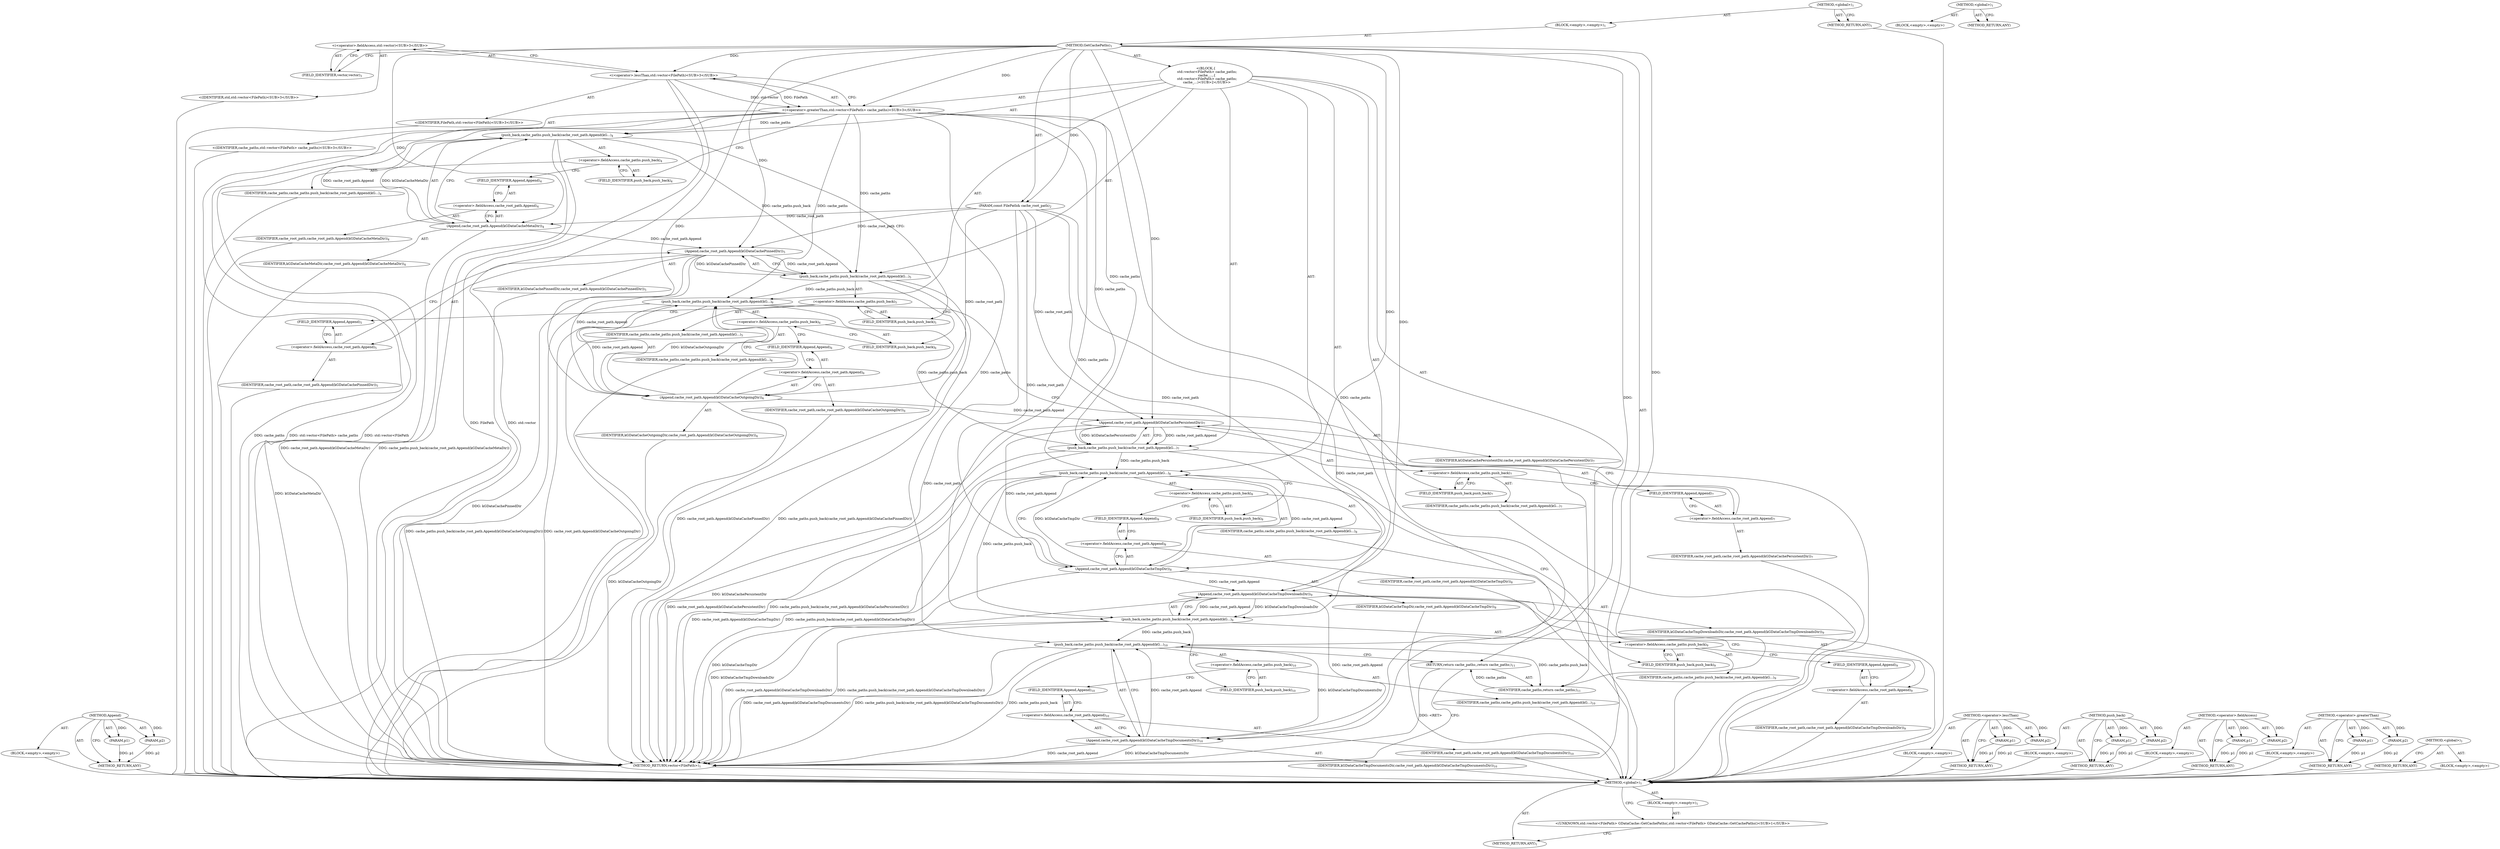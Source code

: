 digraph "&lt;global&gt;" {
vulnerable_122 [label=<(METHOD,Append)>];
vulnerable_123 [label=<(PARAM,p1)>];
vulnerable_124 [label=<(PARAM,p2)>];
vulnerable_125 [label=<(BLOCK,&lt;empty&gt;,&lt;empty&gt;)>];
vulnerable_126 [label=<(METHOD_RETURN,ANY)>];
vulnerable_6 [label=<(METHOD,&lt;global&gt;)<SUB>1</SUB>>];
vulnerable_7 [label=<(BLOCK,&lt;empty&gt;,&lt;empty&gt;)<SUB>1</SUB>>];
vulnerable_8 [label=<(METHOD,GetCachePaths)<SUB>1</SUB>>];
vulnerable_9 [label=<(PARAM,const FilePath&amp; cache_root_path)<SUB>2</SUB>>];
vulnerable_10 [label="<(BLOCK,{
  std::vector&lt;FilePath&gt; cache_paths;
  cache_...,{
  std::vector&lt;FilePath&gt; cache_paths;
  cache_...)<SUB>2</SUB>>"];
vulnerable_11 [label="<(&lt;operator&gt;.greaterThan,std::vector&lt;FilePath&gt; cache_paths)<SUB>3</SUB>>"];
vulnerable_12 [label="<(&lt;operator&gt;.lessThan,std::vector&lt;FilePath)<SUB>3</SUB>>"];
vulnerable_13 [label="<(&lt;operator&gt;.fieldAccess,std::vector)<SUB>3</SUB>>"];
vulnerable_14 [label="<(IDENTIFIER,std,std::vector&lt;FilePath)<SUB>3</SUB>>"];
vulnerable_15 [label=<(FIELD_IDENTIFIER,vector,vector)<SUB>3</SUB>>];
vulnerable_16 [label="<(IDENTIFIER,FilePath,std::vector&lt;FilePath)<SUB>3</SUB>>"];
vulnerable_17 [label="<(IDENTIFIER,cache_paths,std::vector&lt;FilePath&gt; cache_paths)<SUB>3</SUB>>"];
vulnerable_18 [label=<(push_back,cache_paths.push_back(cache_root_path.Append(kG...)<SUB>4</SUB>>];
vulnerable_19 [label=<(&lt;operator&gt;.fieldAccess,cache_paths.push_back)<SUB>4</SUB>>];
vulnerable_20 [label=<(IDENTIFIER,cache_paths,cache_paths.push_back(cache_root_path.Append(kG...)<SUB>4</SUB>>];
vulnerable_21 [label=<(FIELD_IDENTIFIER,push_back,push_back)<SUB>4</SUB>>];
vulnerable_22 [label=<(Append,cache_root_path.Append(kGDataCacheMetaDir))<SUB>4</SUB>>];
vulnerable_23 [label=<(&lt;operator&gt;.fieldAccess,cache_root_path.Append)<SUB>4</SUB>>];
vulnerable_24 [label=<(IDENTIFIER,cache_root_path,cache_root_path.Append(kGDataCacheMetaDir))<SUB>4</SUB>>];
vulnerable_25 [label=<(FIELD_IDENTIFIER,Append,Append)<SUB>4</SUB>>];
vulnerable_26 [label=<(IDENTIFIER,kGDataCacheMetaDir,cache_root_path.Append(kGDataCacheMetaDir))<SUB>4</SUB>>];
vulnerable_27 [label=<(push_back,cache_paths.push_back(cache_root_path.Append(kG...)<SUB>5</SUB>>];
vulnerable_28 [label=<(&lt;operator&gt;.fieldAccess,cache_paths.push_back)<SUB>5</SUB>>];
vulnerable_29 [label=<(IDENTIFIER,cache_paths,cache_paths.push_back(cache_root_path.Append(kG...)<SUB>5</SUB>>];
vulnerable_30 [label=<(FIELD_IDENTIFIER,push_back,push_back)<SUB>5</SUB>>];
vulnerable_31 [label=<(Append,cache_root_path.Append(kGDataCachePinnedDir))<SUB>5</SUB>>];
vulnerable_32 [label=<(&lt;operator&gt;.fieldAccess,cache_root_path.Append)<SUB>5</SUB>>];
vulnerable_33 [label=<(IDENTIFIER,cache_root_path,cache_root_path.Append(kGDataCachePinnedDir))<SUB>5</SUB>>];
vulnerable_34 [label=<(FIELD_IDENTIFIER,Append,Append)<SUB>5</SUB>>];
vulnerable_35 [label=<(IDENTIFIER,kGDataCachePinnedDir,cache_root_path.Append(kGDataCachePinnedDir))<SUB>5</SUB>>];
vulnerable_36 [label=<(push_back,cache_paths.push_back(cache_root_path.Append(kG...)<SUB>6</SUB>>];
vulnerable_37 [label=<(&lt;operator&gt;.fieldAccess,cache_paths.push_back)<SUB>6</SUB>>];
vulnerable_38 [label=<(IDENTIFIER,cache_paths,cache_paths.push_back(cache_root_path.Append(kG...)<SUB>6</SUB>>];
vulnerable_39 [label=<(FIELD_IDENTIFIER,push_back,push_back)<SUB>6</SUB>>];
vulnerable_40 [label=<(Append,cache_root_path.Append(kGDataCacheOutgoingDir))<SUB>6</SUB>>];
vulnerable_41 [label=<(&lt;operator&gt;.fieldAccess,cache_root_path.Append)<SUB>6</SUB>>];
vulnerable_42 [label=<(IDENTIFIER,cache_root_path,cache_root_path.Append(kGDataCacheOutgoingDir))<SUB>6</SUB>>];
vulnerable_43 [label=<(FIELD_IDENTIFIER,Append,Append)<SUB>6</SUB>>];
vulnerable_44 [label=<(IDENTIFIER,kGDataCacheOutgoingDir,cache_root_path.Append(kGDataCacheOutgoingDir))<SUB>6</SUB>>];
vulnerable_45 [label=<(push_back,cache_paths.push_back(cache_root_path.Append(kG...)<SUB>7</SUB>>];
vulnerable_46 [label=<(&lt;operator&gt;.fieldAccess,cache_paths.push_back)<SUB>7</SUB>>];
vulnerable_47 [label=<(IDENTIFIER,cache_paths,cache_paths.push_back(cache_root_path.Append(kG...)<SUB>7</SUB>>];
vulnerable_48 [label=<(FIELD_IDENTIFIER,push_back,push_back)<SUB>7</SUB>>];
vulnerable_49 [label=<(Append,cache_root_path.Append(kGDataCachePersistentDir))<SUB>7</SUB>>];
vulnerable_50 [label=<(&lt;operator&gt;.fieldAccess,cache_root_path.Append)<SUB>7</SUB>>];
vulnerable_51 [label=<(IDENTIFIER,cache_root_path,cache_root_path.Append(kGDataCachePersistentDir))<SUB>7</SUB>>];
vulnerable_52 [label=<(FIELD_IDENTIFIER,Append,Append)<SUB>7</SUB>>];
vulnerable_53 [label=<(IDENTIFIER,kGDataCachePersistentDir,cache_root_path.Append(kGDataCachePersistentDir))<SUB>7</SUB>>];
vulnerable_54 [label=<(push_back,cache_paths.push_back(cache_root_path.Append(kG...)<SUB>8</SUB>>];
vulnerable_55 [label=<(&lt;operator&gt;.fieldAccess,cache_paths.push_back)<SUB>8</SUB>>];
vulnerable_56 [label=<(IDENTIFIER,cache_paths,cache_paths.push_back(cache_root_path.Append(kG...)<SUB>8</SUB>>];
vulnerable_57 [label=<(FIELD_IDENTIFIER,push_back,push_back)<SUB>8</SUB>>];
vulnerable_58 [label=<(Append,cache_root_path.Append(kGDataCacheTmpDir))<SUB>8</SUB>>];
vulnerable_59 [label=<(&lt;operator&gt;.fieldAccess,cache_root_path.Append)<SUB>8</SUB>>];
vulnerable_60 [label=<(IDENTIFIER,cache_root_path,cache_root_path.Append(kGDataCacheTmpDir))<SUB>8</SUB>>];
vulnerable_61 [label=<(FIELD_IDENTIFIER,Append,Append)<SUB>8</SUB>>];
vulnerable_62 [label=<(IDENTIFIER,kGDataCacheTmpDir,cache_root_path.Append(kGDataCacheTmpDir))<SUB>8</SUB>>];
vulnerable_63 [label=<(push_back,cache_paths.push_back(cache_root_path.Append(kG...)<SUB>9</SUB>>];
vulnerable_64 [label=<(&lt;operator&gt;.fieldAccess,cache_paths.push_back)<SUB>9</SUB>>];
vulnerable_65 [label=<(IDENTIFIER,cache_paths,cache_paths.push_back(cache_root_path.Append(kG...)<SUB>9</SUB>>];
vulnerable_66 [label=<(FIELD_IDENTIFIER,push_back,push_back)<SUB>9</SUB>>];
vulnerable_67 [label=<(Append,cache_root_path.Append(kGDataCacheTmpDownloadsDir))<SUB>9</SUB>>];
vulnerable_68 [label=<(&lt;operator&gt;.fieldAccess,cache_root_path.Append)<SUB>9</SUB>>];
vulnerable_69 [label=<(IDENTIFIER,cache_root_path,cache_root_path.Append(kGDataCacheTmpDownloadsDir))<SUB>9</SUB>>];
vulnerable_70 [label=<(FIELD_IDENTIFIER,Append,Append)<SUB>9</SUB>>];
vulnerable_71 [label=<(IDENTIFIER,kGDataCacheTmpDownloadsDir,cache_root_path.Append(kGDataCacheTmpDownloadsDir))<SUB>9</SUB>>];
vulnerable_72 [label=<(push_back,cache_paths.push_back(cache_root_path.Append(kG...)<SUB>10</SUB>>];
vulnerable_73 [label=<(&lt;operator&gt;.fieldAccess,cache_paths.push_back)<SUB>10</SUB>>];
vulnerable_74 [label=<(IDENTIFIER,cache_paths,cache_paths.push_back(cache_root_path.Append(kG...)<SUB>10</SUB>>];
vulnerable_75 [label=<(FIELD_IDENTIFIER,push_back,push_back)<SUB>10</SUB>>];
vulnerable_76 [label=<(Append,cache_root_path.Append(kGDataCacheTmpDocumentsDir))<SUB>10</SUB>>];
vulnerable_77 [label=<(&lt;operator&gt;.fieldAccess,cache_root_path.Append)<SUB>10</SUB>>];
vulnerable_78 [label=<(IDENTIFIER,cache_root_path,cache_root_path.Append(kGDataCacheTmpDocumentsDir))<SUB>10</SUB>>];
vulnerable_79 [label=<(FIELD_IDENTIFIER,Append,Append)<SUB>10</SUB>>];
vulnerable_80 [label=<(IDENTIFIER,kGDataCacheTmpDocumentsDir,cache_root_path.Append(kGDataCacheTmpDocumentsDir))<SUB>10</SUB>>];
vulnerable_81 [label=<(RETURN,return cache_paths;,return cache_paths;)<SUB>11</SUB>>];
vulnerable_82 [label=<(IDENTIFIER,cache_paths,return cache_paths;)<SUB>11</SUB>>];
vulnerable_83 [label=<(METHOD_RETURN,vector&lt;FilePath&gt;)<SUB>1</SUB>>];
vulnerable_85 [label=<(METHOD_RETURN,ANY)<SUB>1</SUB>>];
vulnerable_107 [label=<(METHOD,&lt;operator&gt;.lessThan)>];
vulnerable_108 [label=<(PARAM,p1)>];
vulnerable_109 [label=<(PARAM,p2)>];
vulnerable_110 [label=<(BLOCK,&lt;empty&gt;,&lt;empty&gt;)>];
vulnerable_111 [label=<(METHOD_RETURN,ANY)>];
vulnerable_117 [label=<(METHOD,push_back)>];
vulnerable_118 [label=<(PARAM,p1)>];
vulnerable_119 [label=<(PARAM,p2)>];
vulnerable_120 [label=<(BLOCK,&lt;empty&gt;,&lt;empty&gt;)>];
vulnerable_121 [label=<(METHOD_RETURN,ANY)>];
vulnerable_112 [label=<(METHOD,&lt;operator&gt;.fieldAccess)>];
vulnerable_113 [label=<(PARAM,p1)>];
vulnerable_114 [label=<(PARAM,p2)>];
vulnerable_115 [label=<(BLOCK,&lt;empty&gt;,&lt;empty&gt;)>];
vulnerable_116 [label=<(METHOD_RETURN,ANY)>];
vulnerable_102 [label=<(METHOD,&lt;operator&gt;.greaterThan)>];
vulnerable_103 [label=<(PARAM,p1)>];
vulnerable_104 [label=<(PARAM,p2)>];
vulnerable_105 [label=<(BLOCK,&lt;empty&gt;,&lt;empty&gt;)>];
vulnerable_106 [label=<(METHOD_RETURN,ANY)>];
vulnerable_96 [label=<(METHOD,&lt;global&gt;)<SUB>1</SUB>>];
vulnerable_97 [label=<(BLOCK,&lt;empty&gt;,&lt;empty&gt;)>];
vulnerable_98 [label=<(METHOD_RETURN,ANY)>];
fixed_6 [label=<(METHOD,&lt;global&gt;)<SUB>1</SUB>>];
fixed_7 [label=<(BLOCK,&lt;empty&gt;,&lt;empty&gt;)<SUB>1</SUB>>];
fixed_8 [label="<(UNKNOWN,std::vector&lt;FilePath&gt; GDataCache::GetCachePaths(,std::vector&lt;FilePath&gt; GDataCache::GetCachePaths()<SUB>1</SUB>>"];
fixed_9 [label=<(METHOD_RETURN,ANY)<SUB>1</SUB>>];
fixed_14 [label=<(METHOD,&lt;global&gt;)<SUB>1</SUB>>];
fixed_15 [label=<(BLOCK,&lt;empty&gt;,&lt;empty&gt;)>];
fixed_16 [label=<(METHOD_RETURN,ANY)>];
vulnerable_122 -> vulnerable_123  [key=0, label="AST: "];
vulnerable_122 -> vulnerable_123  [key=1, label="DDG: "];
vulnerable_122 -> vulnerable_125  [key=0, label="AST: "];
vulnerable_122 -> vulnerable_124  [key=0, label="AST: "];
vulnerable_122 -> vulnerable_124  [key=1, label="DDG: "];
vulnerable_122 -> vulnerable_126  [key=0, label="AST: "];
vulnerable_122 -> vulnerable_126  [key=1, label="CFG: "];
vulnerable_123 -> vulnerable_126  [key=0, label="DDG: p1"];
vulnerable_124 -> vulnerable_126  [key=0, label="DDG: p2"];
vulnerable_125 -> fixed_6  [key=0];
vulnerable_126 -> fixed_6  [key=0];
vulnerable_6 -> vulnerable_7  [key=0, label="AST: "];
vulnerable_6 -> vulnerable_85  [key=0, label="AST: "];
vulnerable_6 -> vulnerable_85  [key=1, label="CFG: "];
vulnerable_7 -> vulnerable_8  [key=0, label="AST: "];
vulnerable_8 -> vulnerable_9  [key=0, label="AST: "];
vulnerable_8 -> vulnerable_9  [key=1, label="DDG: "];
vulnerable_8 -> vulnerable_10  [key=0, label="AST: "];
vulnerable_8 -> vulnerable_83  [key=0, label="AST: "];
vulnerable_8 -> vulnerable_15  [key=0, label="CFG: "];
vulnerable_8 -> vulnerable_11  [key=0, label="DDG: "];
vulnerable_8 -> vulnerable_82  [key=0, label="DDG: "];
vulnerable_8 -> vulnerable_12  [key=0, label="DDG: "];
vulnerable_8 -> vulnerable_22  [key=0, label="DDG: "];
vulnerable_8 -> vulnerable_31  [key=0, label="DDG: "];
vulnerable_8 -> vulnerable_40  [key=0, label="DDG: "];
vulnerable_8 -> vulnerable_49  [key=0, label="DDG: "];
vulnerable_8 -> vulnerable_58  [key=0, label="DDG: "];
vulnerable_8 -> vulnerable_67  [key=0, label="DDG: "];
vulnerable_8 -> vulnerable_76  [key=0, label="DDG: "];
vulnerable_9 -> vulnerable_83  [key=0, label="DDG: cache_root_path"];
vulnerable_9 -> vulnerable_22  [key=0, label="DDG: cache_root_path"];
vulnerable_9 -> vulnerable_31  [key=0, label="DDG: cache_root_path"];
vulnerable_9 -> vulnerable_40  [key=0, label="DDG: cache_root_path"];
vulnerable_9 -> vulnerable_49  [key=0, label="DDG: cache_root_path"];
vulnerable_9 -> vulnerable_58  [key=0, label="DDG: cache_root_path"];
vulnerable_9 -> vulnerable_67  [key=0, label="DDG: cache_root_path"];
vulnerable_9 -> vulnerable_76  [key=0, label="DDG: cache_root_path"];
vulnerable_10 -> vulnerable_11  [key=0, label="AST: "];
vulnerable_10 -> vulnerable_18  [key=0, label="AST: "];
vulnerable_10 -> vulnerable_27  [key=0, label="AST: "];
vulnerable_10 -> vulnerable_36  [key=0, label="AST: "];
vulnerable_10 -> vulnerable_45  [key=0, label="AST: "];
vulnerable_10 -> vulnerable_54  [key=0, label="AST: "];
vulnerable_10 -> vulnerable_63  [key=0, label="AST: "];
vulnerable_10 -> vulnerable_72  [key=0, label="AST: "];
vulnerable_10 -> vulnerable_81  [key=0, label="AST: "];
vulnerable_11 -> vulnerable_12  [key=0, label="AST: "];
vulnerable_11 -> vulnerable_17  [key=0, label="AST: "];
vulnerable_11 -> vulnerable_21  [key=0, label="CFG: "];
vulnerable_11 -> vulnerable_83  [key=0, label="DDG: std::vector&lt;FilePath"];
vulnerable_11 -> vulnerable_83  [key=1, label="DDG: cache_paths"];
vulnerable_11 -> vulnerable_83  [key=2, label="DDG: std::vector&lt;FilePath&gt; cache_paths"];
vulnerable_11 -> vulnerable_18  [key=0, label="DDG: cache_paths"];
vulnerable_11 -> vulnerable_27  [key=0, label="DDG: cache_paths"];
vulnerable_11 -> vulnerable_36  [key=0, label="DDG: cache_paths"];
vulnerable_11 -> vulnerable_45  [key=0, label="DDG: cache_paths"];
vulnerable_11 -> vulnerable_54  [key=0, label="DDG: cache_paths"];
vulnerable_11 -> vulnerable_63  [key=0, label="DDG: cache_paths"];
vulnerable_11 -> vulnerable_72  [key=0, label="DDG: cache_paths"];
vulnerable_11 -> vulnerable_82  [key=0, label="DDG: cache_paths"];
vulnerable_12 -> vulnerable_13  [key=0, label="AST: "];
vulnerable_12 -> vulnerable_16  [key=0, label="AST: "];
vulnerable_12 -> vulnerable_11  [key=0, label="CFG: "];
vulnerable_12 -> vulnerable_11  [key=1, label="DDG: std::vector"];
vulnerable_12 -> vulnerable_11  [key=2, label="DDG: FilePath"];
vulnerable_12 -> vulnerable_83  [key=0, label="DDG: std::vector"];
vulnerable_12 -> vulnerable_83  [key=1, label="DDG: FilePath"];
vulnerable_13 -> vulnerable_14  [key=0, label="AST: "];
vulnerable_13 -> vulnerable_15  [key=0, label="AST: "];
vulnerable_13 -> vulnerable_12  [key=0, label="CFG: "];
vulnerable_14 -> fixed_6  [key=0];
vulnerable_15 -> vulnerable_13  [key=0, label="CFG: "];
vulnerable_16 -> fixed_6  [key=0];
vulnerable_17 -> fixed_6  [key=0];
vulnerable_18 -> vulnerable_19  [key=0, label="AST: "];
vulnerable_18 -> vulnerable_22  [key=0, label="AST: "];
vulnerable_18 -> vulnerable_30  [key=0, label="CFG: "];
vulnerable_18 -> vulnerable_83  [key=0, label="DDG: cache_root_path.Append(kGDataCacheMetaDir)"];
vulnerable_18 -> vulnerable_83  [key=1, label="DDG: cache_paths.push_back(cache_root_path.Append(kGDataCacheMetaDir))"];
vulnerable_18 -> vulnerable_27  [key=0, label="DDG: cache_paths.push_back"];
vulnerable_19 -> vulnerable_20  [key=0, label="AST: "];
vulnerable_19 -> vulnerable_21  [key=0, label="AST: "];
vulnerable_19 -> vulnerable_25  [key=0, label="CFG: "];
vulnerable_20 -> fixed_6  [key=0];
vulnerable_21 -> vulnerable_19  [key=0, label="CFG: "];
vulnerable_22 -> vulnerable_23  [key=0, label="AST: "];
vulnerable_22 -> vulnerable_26  [key=0, label="AST: "];
vulnerable_22 -> vulnerable_18  [key=0, label="CFG: "];
vulnerable_22 -> vulnerable_18  [key=1, label="DDG: cache_root_path.Append"];
vulnerable_22 -> vulnerable_18  [key=2, label="DDG: kGDataCacheMetaDir"];
vulnerable_22 -> vulnerable_83  [key=0, label="DDG: kGDataCacheMetaDir"];
vulnerable_22 -> vulnerable_31  [key=0, label="DDG: cache_root_path.Append"];
vulnerable_23 -> vulnerable_24  [key=0, label="AST: "];
vulnerable_23 -> vulnerable_25  [key=0, label="AST: "];
vulnerable_23 -> vulnerable_22  [key=0, label="CFG: "];
vulnerable_24 -> fixed_6  [key=0];
vulnerable_25 -> vulnerable_23  [key=0, label="CFG: "];
vulnerable_26 -> fixed_6  [key=0];
vulnerable_27 -> vulnerable_28  [key=0, label="AST: "];
vulnerable_27 -> vulnerable_31  [key=0, label="AST: "];
vulnerable_27 -> vulnerable_39  [key=0, label="CFG: "];
vulnerable_27 -> vulnerable_83  [key=0, label="DDG: cache_root_path.Append(kGDataCachePinnedDir)"];
vulnerable_27 -> vulnerable_83  [key=1, label="DDG: cache_paths.push_back(cache_root_path.Append(kGDataCachePinnedDir))"];
vulnerable_27 -> vulnerable_36  [key=0, label="DDG: cache_paths.push_back"];
vulnerable_28 -> vulnerable_29  [key=0, label="AST: "];
vulnerable_28 -> vulnerable_30  [key=0, label="AST: "];
vulnerable_28 -> vulnerable_34  [key=0, label="CFG: "];
vulnerable_29 -> fixed_6  [key=0];
vulnerable_30 -> vulnerable_28  [key=0, label="CFG: "];
vulnerable_31 -> vulnerable_32  [key=0, label="AST: "];
vulnerable_31 -> vulnerable_35  [key=0, label="AST: "];
vulnerable_31 -> vulnerable_27  [key=0, label="CFG: "];
vulnerable_31 -> vulnerable_27  [key=1, label="DDG: cache_root_path.Append"];
vulnerable_31 -> vulnerable_27  [key=2, label="DDG: kGDataCachePinnedDir"];
vulnerable_31 -> vulnerable_83  [key=0, label="DDG: kGDataCachePinnedDir"];
vulnerable_31 -> vulnerable_40  [key=0, label="DDG: cache_root_path.Append"];
vulnerable_32 -> vulnerable_33  [key=0, label="AST: "];
vulnerable_32 -> vulnerable_34  [key=0, label="AST: "];
vulnerable_32 -> vulnerable_31  [key=0, label="CFG: "];
vulnerable_33 -> fixed_6  [key=0];
vulnerable_34 -> vulnerable_32  [key=0, label="CFG: "];
vulnerable_35 -> fixed_6  [key=0];
vulnerable_36 -> vulnerable_37  [key=0, label="AST: "];
vulnerable_36 -> vulnerable_40  [key=0, label="AST: "];
vulnerable_36 -> vulnerable_48  [key=0, label="CFG: "];
vulnerable_36 -> vulnerable_83  [key=0, label="DDG: cache_root_path.Append(kGDataCacheOutgoingDir)"];
vulnerable_36 -> vulnerable_83  [key=1, label="DDG: cache_paths.push_back(cache_root_path.Append(kGDataCacheOutgoingDir))"];
vulnerable_36 -> vulnerable_45  [key=0, label="DDG: cache_paths.push_back"];
vulnerable_37 -> vulnerable_38  [key=0, label="AST: "];
vulnerable_37 -> vulnerable_39  [key=0, label="AST: "];
vulnerable_37 -> vulnerable_43  [key=0, label="CFG: "];
vulnerable_38 -> fixed_6  [key=0];
vulnerable_39 -> vulnerable_37  [key=0, label="CFG: "];
vulnerable_40 -> vulnerable_41  [key=0, label="AST: "];
vulnerable_40 -> vulnerable_44  [key=0, label="AST: "];
vulnerable_40 -> vulnerable_36  [key=0, label="CFG: "];
vulnerable_40 -> vulnerable_36  [key=1, label="DDG: cache_root_path.Append"];
vulnerable_40 -> vulnerable_36  [key=2, label="DDG: kGDataCacheOutgoingDir"];
vulnerable_40 -> vulnerable_83  [key=0, label="DDG: kGDataCacheOutgoingDir"];
vulnerable_40 -> vulnerable_49  [key=0, label="DDG: cache_root_path.Append"];
vulnerable_41 -> vulnerable_42  [key=0, label="AST: "];
vulnerable_41 -> vulnerable_43  [key=0, label="AST: "];
vulnerable_41 -> vulnerable_40  [key=0, label="CFG: "];
vulnerable_42 -> fixed_6  [key=0];
vulnerable_43 -> vulnerable_41  [key=0, label="CFG: "];
vulnerable_44 -> fixed_6  [key=0];
vulnerable_45 -> vulnerable_46  [key=0, label="AST: "];
vulnerable_45 -> vulnerable_49  [key=0, label="AST: "];
vulnerable_45 -> vulnerable_57  [key=0, label="CFG: "];
vulnerable_45 -> vulnerable_83  [key=0, label="DDG: cache_root_path.Append(kGDataCachePersistentDir)"];
vulnerable_45 -> vulnerable_83  [key=1, label="DDG: cache_paths.push_back(cache_root_path.Append(kGDataCachePersistentDir))"];
vulnerable_45 -> vulnerable_54  [key=0, label="DDG: cache_paths.push_back"];
vulnerable_46 -> vulnerable_47  [key=0, label="AST: "];
vulnerable_46 -> vulnerable_48  [key=0, label="AST: "];
vulnerable_46 -> vulnerable_52  [key=0, label="CFG: "];
vulnerable_47 -> fixed_6  [key=0];
vulnerable_48 -> vulnerable_46  [key=0, label="CFG: "];
vulnerable_49 -> vulnerable_50  [key=0, label="AST: "];
vulnerable_49 -> vulnerable_53  [key=0, label="AST: "];
vulnerable_49 -> vulnerable_45  [key=0, label="CFG: "];
vulnerable_49 -> vulnerable_45  [key=1, label="DDG: cache_root_path.Append"];
vulnerable_49 -> vulnerable_45  [key=2, label="DDG: kGDataCachePersistentDir"];
vulnerable_49 -> vulnerable_83  [key=0, label="DDG: kGDataCachePersistentDir"];
vulnerable_49 -> vulnerable_58  [key=0, label="DDG: cache_root_path.Append"];
vulnerable_50 -> vulnerable_51  [key=0, label="AST: "];
vulnerable_50 -> vulnerable_52  [key=0, label="AST: "];
vulnerable_50 -> vulnerable_49  [key=0, label="CFG: "];
vulnerable_51 -> fixed_6  [key=0];
vulnerable_52 -> vulnerable_50  [key=0, label="CFG: "];
vulnerable_53 -> fixed_6  [key=0];
vulnerable_54 -> vulnerable_55  [key=0, label="AST: "];
vulnerable_54 -> vulnerable_58  [key=0, label="AST: "];
vulnerable_54 -> vulnerable_66  [key=0, label="CFG: "];
vulnerable_54 -> vulnerable_83  [key=0, label="DDG: cache_root_path.Append(kGDataCacheTmpDir)"];
vulnerable_54 -> vulnerable_83  [key=1, label="DDG: cache_paths.push_back(cache_root_path.Append(kGDataCacheTmpDir))"];
vulnerable_54 -> vulnerable_63  [key=0, label="DDG: cache_paths.push_back"];
vulnerable_55 -> vulnerable_56  [key=0, label="AST: "];
vulnerable_55 -> vulnerable_57  [key=0, label="AST: "];
vulnerable_55 -> vulnerable_61  [key=0, label="CFG: "];
vulnerable_56 -> fixed_6  [key=0];
vulnerable_57 -> vulnerable_55  [key=0, label="CFG: "];
vulnerable_58 -> vulnerable_59  [key=0, label="AST: "];
vulnerable_58 -> vulnerable_62  [key=0, label="AST: "];
vulnerable_58 -> vulnerable_54  [key=0, label="CFG: "];
vulnerable_58 -> vulnerable_54  [key=1, label="DDG: cache_root_path.Append"];
vulnerable_58 -> vulnerable_54  [key=2, label="DDG: kGDataCacheTmpDir"];
vulnerable_58 -> vulnerable_83  [key=0, label="DDG: kGDataCacheTmpDir"];
vulnerable_58 -> vulnerable_67  [key=0, label="DDG: cache_root_path.Append"];
vulnerable_59 -> vulnerable_60  [key=0, label="AST: "];
vulnerable_59 -> vulnerable_61  [key=0, label="AST: "];
vulnerable_59 -> vulnerable_58  [key=0, label="CFG: "];
vulnerable_60 -> fixed_6  [key=0];
vulnerable_61 -> vulnerable_59  [key=0, label="CFG: "];
vulnerable_62 -> fixed_6  [key=0];
vulnerable_63 -> vulnerable_64  [key=0, label="AST: "];
vulnerable_63 -> vulnerable_67  [key=0, label="AST: "];
vulnerable_63 -> vulnerable_75  [key=0, label="CFG: "];
vulnerable_63 -> vulnerable_83  [key=0, label="DDG: cache_root_path.Append(kGDataCacheTmpDownloadsDir)"];
vulnerable_63 -> vulnerable_83  [key=1, label="DDG: cache_paths.push_back(cache_root_path.Append(kGDataCacheTmpDownloadsDir))"];
vulnerable_63 -> vulnerable_72  [key=0, label="DDG: cache_paths.push_back"];
vulnerable_64 -> vulnerable_65  [key=0, label="AST: "];
vulnerable_64 -> vulnerable_66  [key=0, label="AST: "];
vulnerable_64 -> vulnerable_70  [key=0, label="CFG: "];
vulnerable_65 -> fixed_6  [key=0];
vulnerable_66 -> vulnerable_64  [key=0, label="CFG: "];
vulnerable_67 -> vulnerable_68  [key=0, label="AST: "];
vulnerable_67 -> vulnerable_71  [key=0, label="AST: "];
vulnerable_67 -> vulnerable_63  [key=0, label="CFG: "];
vulnerable_67 -> vulnerable_63  [key=1, label="DDG: cache_root_path.Append"];
vulnerable_67 -> vulnerable_63  [key=2, label="DDG: kGDataCacheTmpDownloadsDir"];
vulnerable_67 -> vulnerable_83  [key=0, label="DDG: kGDataCacheTmpDownloadsDir"];
vulnerable_67 -> vulnerable_76  [key=0, label="DDG: cache_root_path.Append"];
vulnerable_68 -> vulnerable_69  [key=0, label="AST: "];
vulnerable_68 -> vulnerable_70  [key=0, label="AST: "];
vulnerable_68 -> vulnerable_67  [key=0, label="CFG: "];
vulnerable_69 -> fixed_6  [key=0];
vulnerable_70 -> vulnerable_68  [key=0, label="CFG: "];
vulnerable_71 -> fixed_6  [key=0];
vulnerable_72 -> vulnerable_73  [key=0, label="AST: "];
vulnerable_72 -> vulnerable_76  [key=0, label="AST: "];
vulnerable_72 -> vulnerable_81  [key=0, label="CFG: "];
vulnerable_72 -> vulnerable_83  [key=0, label="DDG: cache_paths.push_back"];
vulnerable_72 -> vulnerable_83  [key=1, label="DDG: cache_root_path.Append(kGDataCacheTmpDocumentsDir)"];
vulnerable_72 -> vulnerable_83  [key=2, label="DDG: cache_paths.push_back(cache_root_path.Append(kGDataCacheTmpDocumentsDir))"];
vulnerable_72 -> vulnerable_82  [key=0, label="DDG: cache_paths.push_back"];
vulnerable_73 -> vulnerable_74  [key=0, label="AST: "];
vulnerable_73 -> vulnerable_75  [key=0, label="AST: "];
vulnerable_73 -> vulnerable_79  [key=0, label="CFG: "];
vulnerable_74 -> fixed_6  [key=0];
vulnerable_75 -> vulnerable_73  [key=0, label="CFG: "];
vulnerable_76 -> vulnerable_77  [key=0, label="AST: "];
vulnerable_76 -> vulnerable_80  [key=0, label="AST: "];
vulnerable_76 -> vulnerable_72  [key=0, label="CFG: "];
vulnerable_76 -> vulnerable_72  [key=1, label="DDG: cache_root_path.Append"];
vulnerable_76 -> vulnerable_72  [key=2, label="DDG: kGDataCacheTmpDocumentsDir"];
vulnerable_76 -> vulnerable_83  [key=0, label="DDG: cache_root_path.Append"];
vulnerable_76 -> vulnerable_83  [key=1, label="DDG: kGDataCacheTmpDocumentsDir"];
vulnerable_77 -> vulnerable_78  [key=0, label="AST: "];
vulnerable_77 -> vulnerable_79  [key=0, label="AST: "];
vulnerable_77 -> vulnerable_76  [key=0, label="CFG: "];
vulnerable_78 -> fixed_6  [key=0];
vulnerable_79 -> vulnerable_77  [key=0, label="CFG: "];
vulnerable_80 -> fixed_6  [key=0];
vulnerable_81 -> vulnerable_82  [key=0, label="AST: "];
vulnerable_81 -> vulnerable_83  [key=0, label="CFG: "];
vulnerable_81 -> vulnerable_83  [key=1, label="DDG: &lt;RET&gt;"];
vulnerable_82 -> vulnerable_81  [key=0, label="DDG: cache_paths"];
vulnerable_83 -> fixed_6  [key=0];
vulnerable_85 -> fixed_6  [key=0];
vulnerable_107 -> vulnerable_108  [key=0, label="AST: "];
vulnerable_107 -> vulnerable_108  [key=1, label="DDG: "];
vulnerable_107 -> vulnerable_110  [key=0, label="AST: "];
vulnerable_107 -> vulnerable_109  [key=0, label="AST: "];
vulnerable_107 -> vulnerable_109  [key=1, label="DDG: "];
vulnerable_107 -> vulnerable_111  [key=0, label="AST: "];
vulnerable_107 -> vulnerable_111  [key=1, label="CFG: "];
vulnerable_108 -> vulnerable_111  [key=0, label="DDG: p1"];
vulnerable_109 -> vulnerable_111  [key=0, label="DDG: p2"];
vulnerable_110 -> fixed_6  [key=0];
vulnerable_111 -> fixed_6  [key=0];
vulnerable_117 -> vulnerable_118  [key=0, label="AST: "];
vulnerable_117 -> vulnerable_118  [key=1, label="DDG: "];
vulnerable_117 -> vulnerable_120  [key=0, label="AST: "];
vulnerable_117 -> vulnerable_119  [key=0, label="AST: "];
vulnerable_117 -> vulnerable_119  [key=1, label="DDG: "];
vulnerable_117 -> vulnerable_121  [key=0, label="AST: "];
vulnerable_117 -> vulnerable_121  [key=1, label="CFG: "];
vulnerable_118 -> vulnerable_121  [key=0, label="DDG: p1"];
vulnerable_119 -> vulnerable_121  [key=0, label="DDG: p2"];
vulnerable_120 -> fixed_6  [key=0];
vulnerable_121 -> fixed_6  [key=0];
vulnerable_112 -> vulnerable_113  [key=0, label="AST: "];
vulnerable_112 -> vulnerable_113  [key=1, label="DDG: "];
vulnerable_112 -> vulnerable_115  [key=0, label="AST: "];
vulnerable_112 -> vulnerable_114  [key=0, label="AST: "];
vulnerable_112 -> vulnerable_114  [key=1, label="DDG: "];
vulnerable_112 -> vulnerable_116  [key=0, label="AST: "];
vulnerable_112 -> vulnerable_116  [key=1, label="CFG: "];
vulnerable_113 -> vulnerable_116  [key=0, label="DDG: p1"];
vulnerable_114 -> vulnerable_116  [key=0, label="DDG: p2"];
vulnerable_115 -> fixed_6  [key=0];
vulnerable_116 -> fixed_6  [key=0];
vulnerable_102 -> vulnerable_103  [key=0, label="AST: "];
vulnerable_102 -> vulnerable_103  [key=1, label="DDG: "];
vulnerable_102 -> vulnerable_105  [key=0, label="AST: "];
vulnerable_102 -> vulnerable_104  [key=0, label="AST: "];
vulnerable_102 -> vulnerable_104  [key=1, label="DDG: "];
vulnerable_102 -> vulnerable_106  [key=0, label="AST: "];
vulnerable_102 -> vulnerable_106  [key=1, label="CFG: "];
vulnerable_103 -> vulnerable_106  [key=0, label="DDG: p1"];
vulnerable_104 -> vulnerable_106  [key=0, label="DDG: p2"];
vulnerable_105 -> fixed_6  [key=0];
vulnerable_106 -> fixed_6  [key=0];
vulnerable_96 -> vulnerable_97  [key=0, label="AST: "];
vulnerable_96 -> vulnerable_98  [key=0, label="AST: "];
vulnerable_96 -> vulnerable_98  [key=1, label="CFG: "];
vulnerable_97 -> fixed_6  [key=0];
vulnerable_98 -> fixed_6  [key=0];
fixed_6 -> fixed_7  [key=0, label="AST: "];
fixed_6 -> fixed_9  [key=0, label="AST: "];
fixed_6 -> fixed_8  [key=0, label="CFG: "];
fixed_7 -> fixed_8  [key=0, label="AST: "];
fixed_8 -> fixed_9  [key=0, label="CFG: "];
fixed_14 -> fixed_15  [key=0, label="AST: "];
fixed_14 -> fixed_16  [key=0, label="AST: "];
fixed_14 -> fixed_16  [key=1, label="CFG: "];
}
